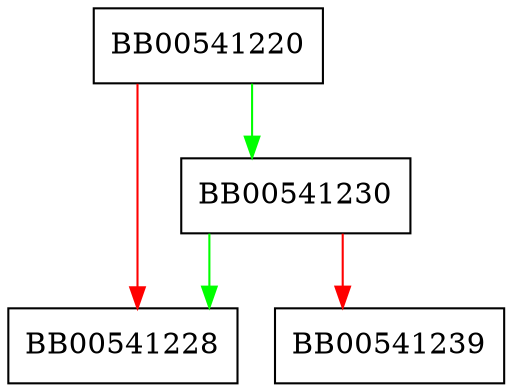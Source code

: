 digraph BN_is_one {
  node [shape="box"];
  graph [splines=ortho];
  BB00541220 -> BB00541230 [color="green"];
  BB00541220 -> BB00541228 [color="red"];
  BB00541230 -> BB00541228 [color="green"];
  BB00541230 -> BB00541239 [color="red"];
}